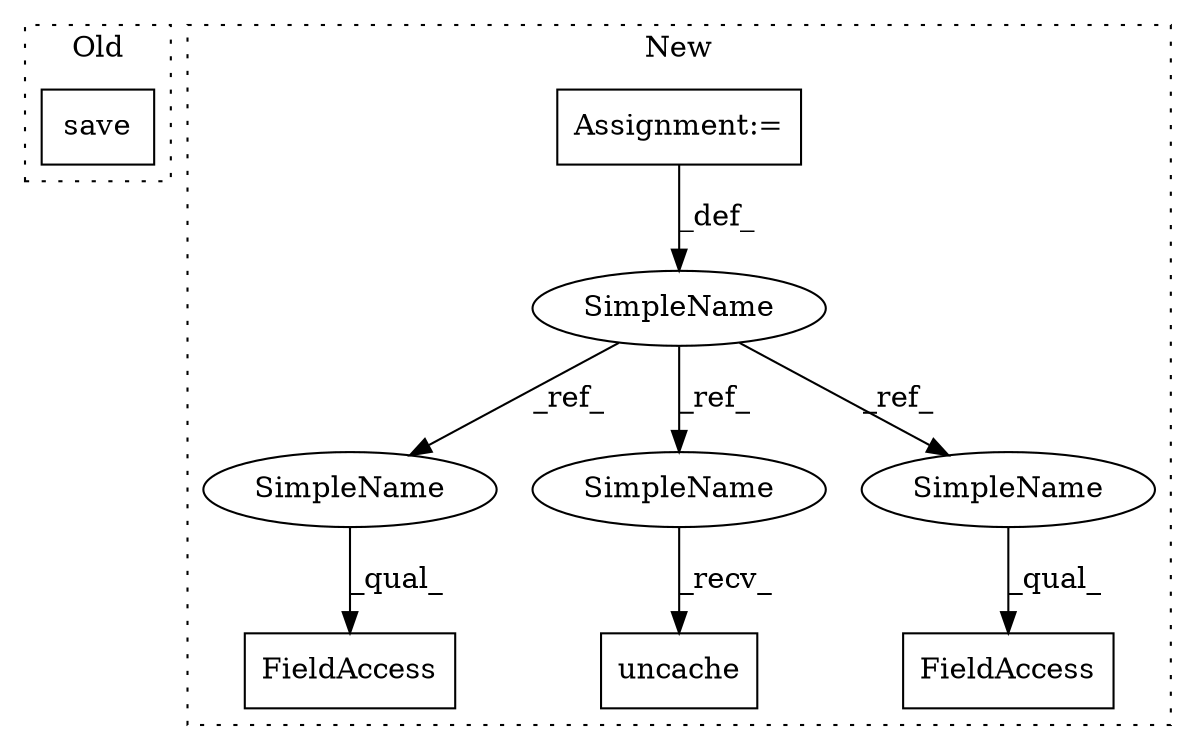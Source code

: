 digraph G {
subgraph cluster0 {
1 [label="save" a="32" s="11098,11150" l="5,1" shape="box"];
label = "Old";
style="dotted";
}
subgraph cluster1 {
2 [label="uncache" a="32" s="11574" l="9" shape="box"];
3 [label="SimpleName" a="42" s="10707" l="12" shape="ellipse"];
4 [label="FieldAccess" a="22" s="10835" l="18" shape="box"];
5 [label="FieldAccess" a="22" s="10815" l="19" shape="box"];
6 [label="Assignment:=" a="7" s="10719" l="1" shape="box"];
7 [label="SimpleName" a="42" s="10815" l="12" shape="ellipse"];
8 [label="SimpleName" a="42" s="11561" l="12" shape="ellipse"];
9 [label="SimpleName" a="42" s="10835" l="12" shape="ellipse"];
label = "New";
style="dotted";
}
3 -> 9 [label="_ref_"];
3 -> 7 [label="_ref_"];
3 -> 8 [label="_ref_"];
6 -> 3 [label="_def_"];
7 -> 5 [label="_qual_"];
8 -> 2 [label="_recv_"];
9 -> 4 [label="_qual_"];
}